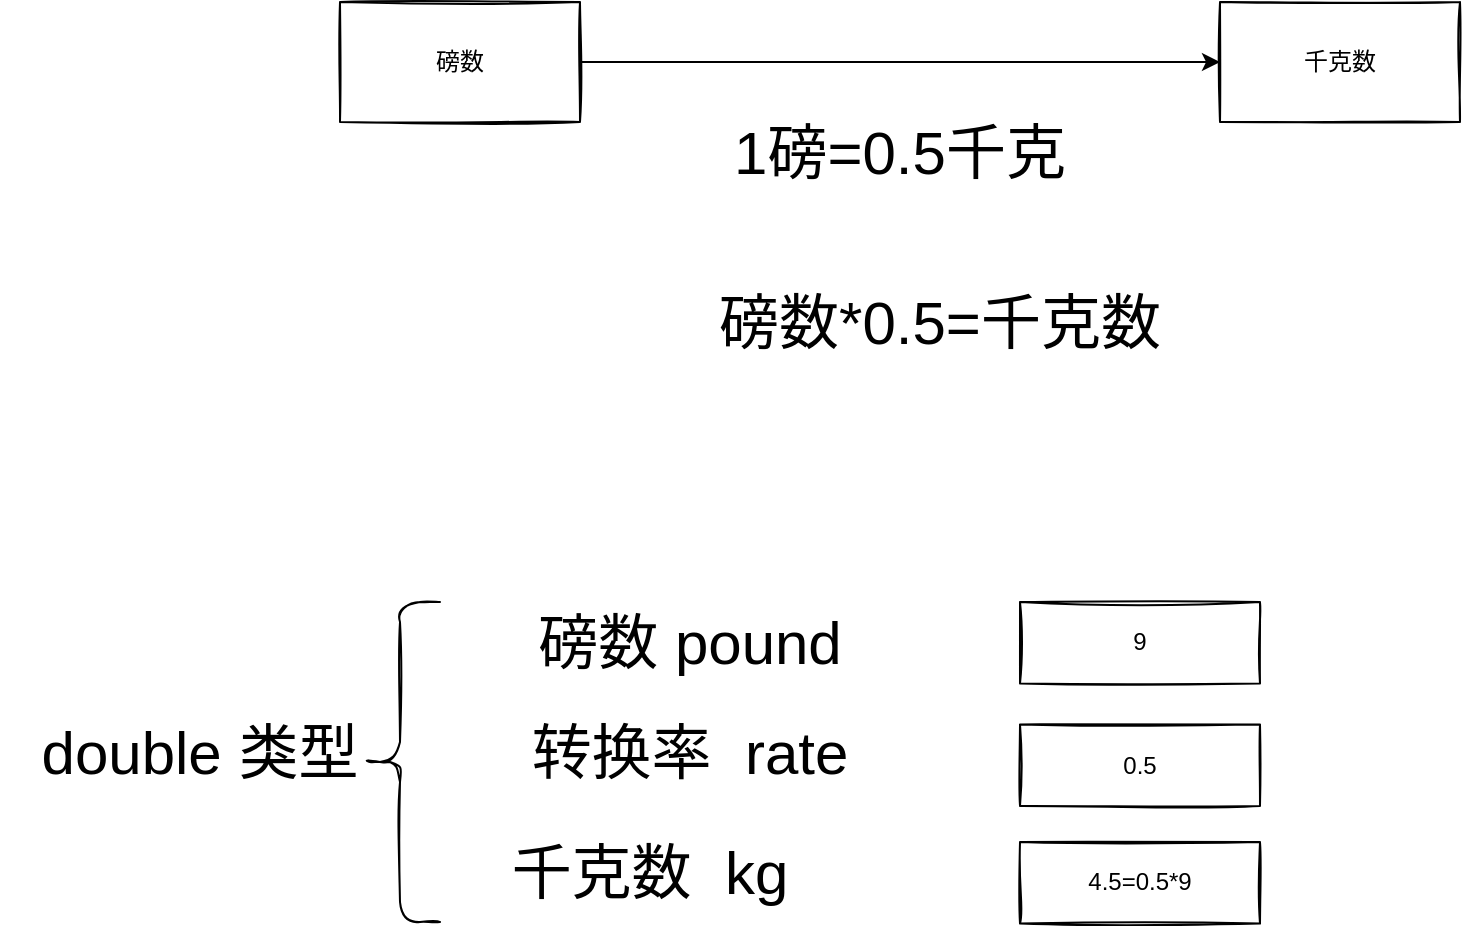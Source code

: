 <mxfile version="19.0.3" type="device"><diagram id="ItJJvrQu2vtpg-kOLPMw" name="第 1 页"><mxGraphModel dx="4722" dy="857" grid="1" gridSize="10" guides="1" tooltips="1" connect="1" arrows="1" fold="1" page="1" pageScale="1" pageWidth="3300" pageHeight="4681" math="0" shadow="0"><root><mxCell id="0"/><mxCell id="1" parent="0"/><mxCell id="0e1wQUvw3KHF-PsHv5LU-8" value="" style="edgeStyle=orthogonalEdgeStyle;rounded=0;orthogonalLoop=1;jettySize=auto;html=1;fontSize=30;" parent="1" source="0e1wQUvw3KHF-PsHv5LU-1" target="0e1wQUvw3KHF-PsHv5LU-7" edge="1"><mxGeometry relative="1" as="geometry"/></mxCell><mxCell id="0e1wQUvw3KHF-PsHv5LU-1" value="磅数" style="rounded=0;whiteSpace=wrap;html=1;sketch=1;" parent="1" vertex="1"><mxGeometry x="100" y="220" width="120" height="60" as="geometry"/></mxCell><mxCell id="0e1wQUvw3KHF-PsHv5LU-4" value="1磅=0.5千克" style="text;html=1;strokeColor=none;fillColor=none;align=center;verticalAlign=middle;whiteSpace=wrap;rounded=0;sketch=1;fontSize=30;" parent="1" vertex="1"><mxGeometry x="280" y="280" width="200" height="30" as="geometry"/></mxCell><mxCell id="0e1wQUvw3KHF-PsHv5LU-7" value="千克数" style="whiteSpace=wrap;html=1;rounded=0;sketch=1;" parent="1" vertex="1"><mxGeometry x="540" y="220" width="120" height="60" as="geometry"/></mxCell><mxCell id="0e1wQUvw3KHF-PsHv5LU-9" value="磅数*0.5=千克数" style="text;html=1;strokeColor=none;fillColor=none;align=center;verticalAlign=middle;whiteSpace=wrap;rounded=0;sketch=1;fontSize=30;" parent="1" vertex="1"><mxGeometry x="240" y="360" width="320" height="40" as="geometry"/></mxCell><mxCell id="7lfWEzmoiVDHXvLmTOqp-2" value="磅数&amp;nbsp;pound" style="text;html=1;strokeColor=none;fillColor=none;align=center;verticalAlign=middle;whiteSpace=wrap;rounded=0;sketch=1;fontSize=30;" parent="1" vertex="1"><mxGeometry x="170" y="520" width="210" height="40" as="geometry"/></mxCell><mxCell id="7lfWEzmoiVDHXvLmTOqp-3" value="转换率&amp;nbsp; rate" style="text;html=1;strokeColor=none;fillColor=none;align=center;verticalAlign=middle;whiteSpace=wrap;rounded=0;sketch=1;fontSize=30;" parent="1" vertex="1"><mxGeometry x="190" y="580" width="170" height="30" as="geometry"/></mxCell><mxCell id="7lfWEzmoiVDHXvLmTOqp-4" value="千克数&amp;nbsp;&amp;nbsp;kg" style="text;html=1;strokeColor=none;fillColor=none;align=center;verticalAlign=middle;whiteSpace=wrap;rounded=0;sketch=1;fontSize=30;" parent="1" vertex="1"><mxGeometry x="160" y="640" width="190" height="30" as="geometry"/></mxCell><mxCell id="7lfWEzmoiVDHXvLmTOqp-5" value="" style="shape=curlyBracket;whiteSpace=wrap;html=1;rounded=1;sketch=1;" parent="1" vertex="1"><mxGeometry x="110" y="520" width="40" height="160" as="geometry"/></mxCell><mxCell id="7lfWEzmoiVDHXvLmTOqp-6" value="double 类型" style="text;html=1;strokeColor=none;fillColor=none;align=center;verticalAlign=middle;whiteSpace=wrap;rounded=0;sketch=1;fontSize=30;" parent="1" vertex="1"><mxGeometry x="-70" y="580" width="200" height="30" as="geometry"/></mxCell><mxCell id="7lfWEzmoiVDHXvLmTOqp-7" value="9" style="rounded=0;whiteSpace=wrap;html=1;sketch=1;" parent="1" vertex="1"><mxGeometry x="440" y="520" width="120" height="40.8" as="geometry"/></mxCell><mxCell id="7lfWEzmoiVDHXvLmTOqp-8" value="0.5" style="rounded=0;whiteSpace=wrap;html=1;sketch=1;" parent="1" vertex="1"><mxGeometry x="440" y="581.2" width="120" height="40.8" as="geometry"/></mxCell><mxCell id="7lfWEzmoiVDHXvLmTOqp-9" value="4.5=0.5*9" style="rounded=0;whiteSpace=wrap;html=1;sketch=1;" parent="1" vertex="1"><mxGeometry x="440" y="640" width="120" height="40.8" as="geometry"/></mxCell></root></mxGraphModel></diagram></mxfile>